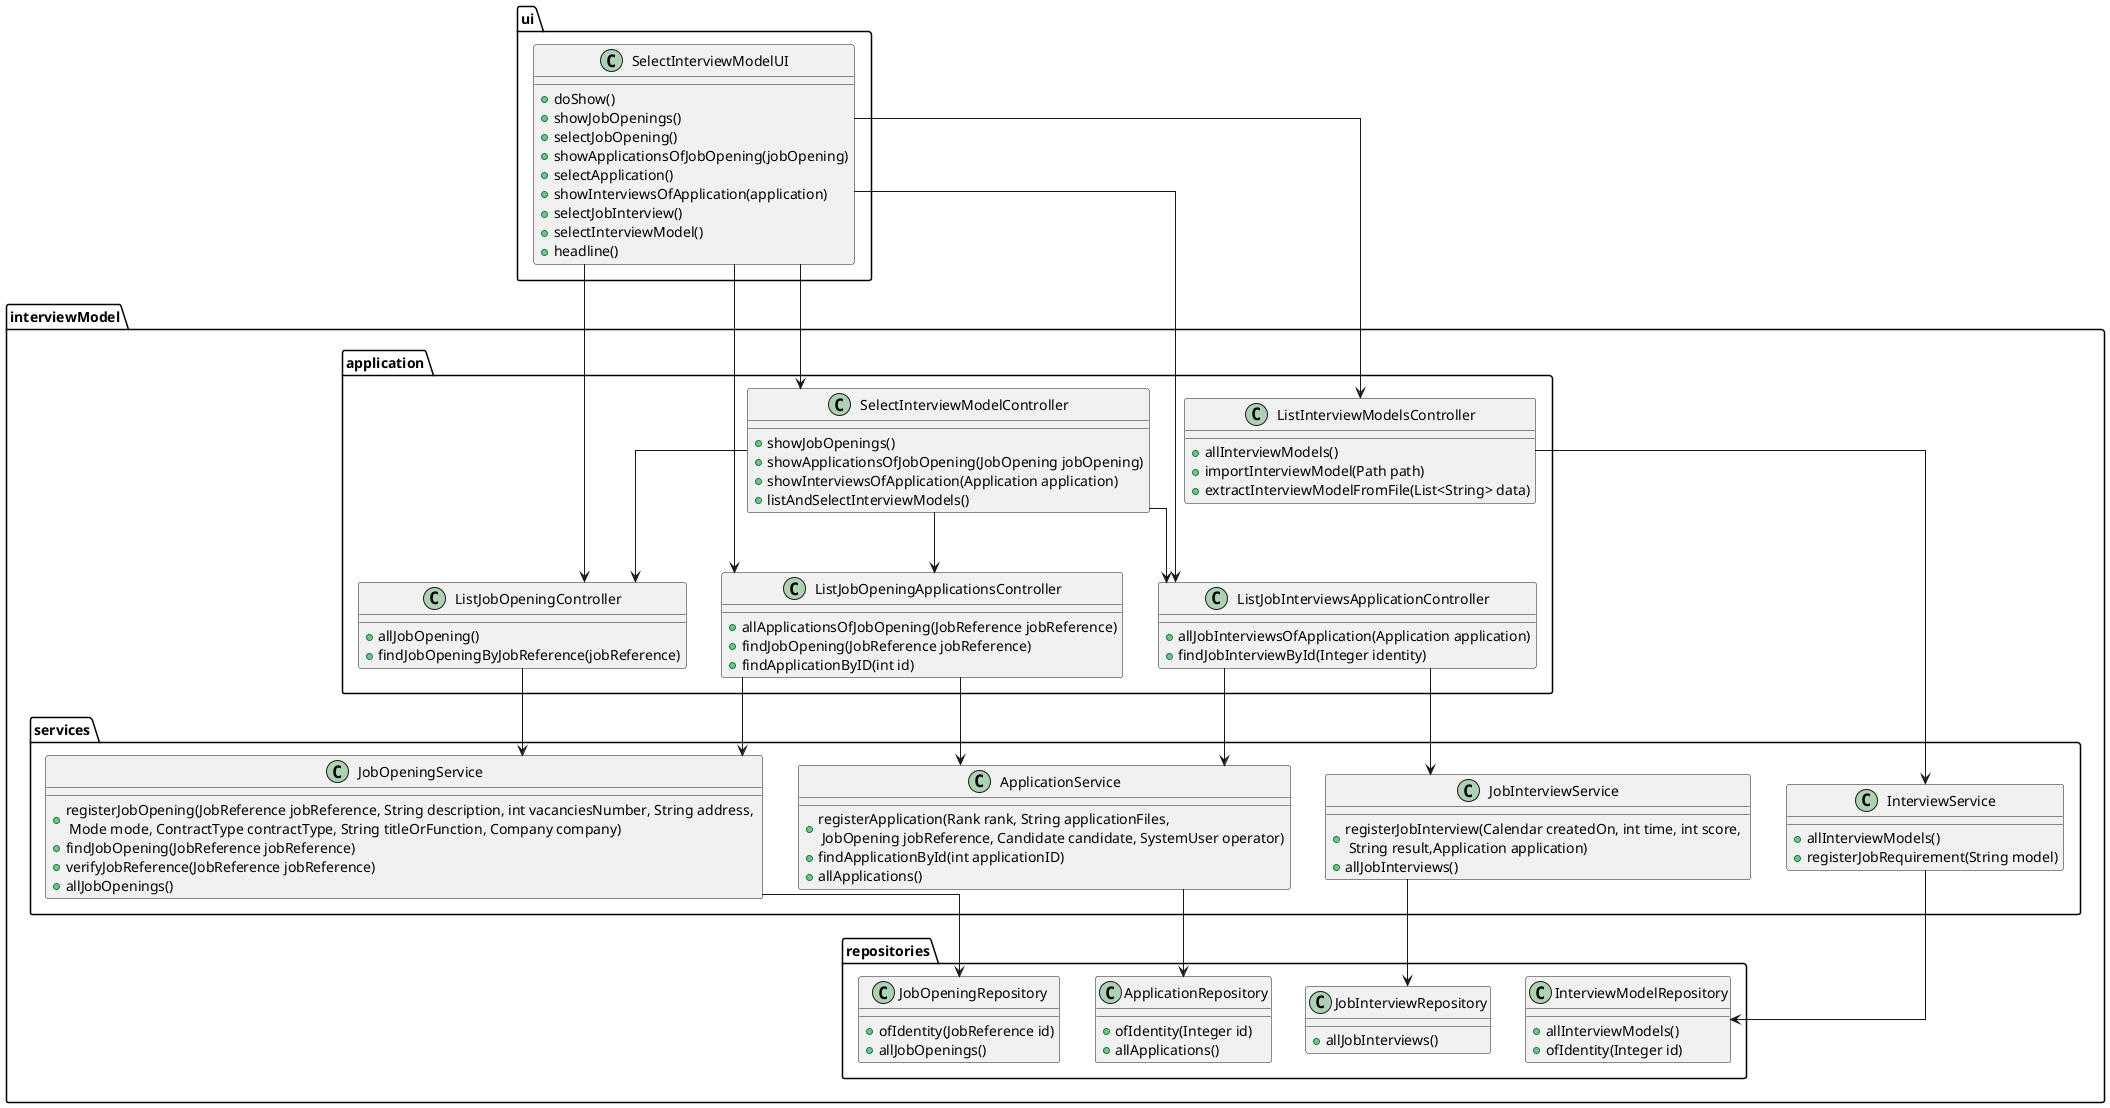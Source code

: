 @startuml
skinparam linetype ortho
'left to right direction

package "ui"{
class SelectInterviewModelUI {
    + doShow()
    + showJobOpenings()
    + selectJobOpening()
    + showApplicationsOfJobOpening(jobOpening)
    + selectApplication()
    + showInterviewsOfApplication(application)
    + selectJobInterview()
    + selectInterviewModel()
    + headline()
}
}
package "interviewModel"{
package "application" {
class ListJobOpeningController {
    + allJobOpening()
    + findJobOpeningByJobReference(jobReference)
}

class ListJobOpeningApplicationsController {
    + allApplicationsOfJobOpening(JobReference jobReference)
    + findJobOpening(JobReference jobReference)
    + findApplicationByID(int id)
}

class ListJobInterviewsApplicationController {
    + allJobInterviewsOfApplication(Application application)
    + findJobInterviewById(Integer identity)
}

class ListInterviewModelsController {
    + allInterviewModels()
    + importInterviewModel(Path path)
    + extractInterviewModelFromFile(List<String> data)
}

class SelectInterviewModelController {
    + showJobOpenings()
    + showApplicationsOfJobOpening(JobOpening jobOpening)
    + showInterviewsOfApplication(Application application)
    + listAndSelectInterviewModels()
}

}


package "services" {
class JobOpeningService {
    + registerJobOpening(JobReference jobReference, String description, int vacanciesNumber, String address, \n Mode mode, ContractType contractType, String titleOrFunction, Company company)
    + findJobOpening(JobReference jobReference)
    + verifyJobReference(JobReference jobReference)
    + allJobOpenings()
}

class ApplicationService {
    + registerApplication(Rank rank, String applicationFiles, \n JobOpening jobReference, Candidate candidate, SystemUser operator)
    + findApplicationById(int applicationID)
    + allApplications()
}

class JobInterviewService {
    + registerJobInterview(Calendar createdOn, int time, int score, \n String result,Application application)
    + allJobInterviews()
}
class InterviewService {
    + allInterviewModels()
    + registerJobRequirement(String model)
}

}


package "repositories" {
class JobInterviewRepository {
    + allJobInterviews()
}

class ApplicationRepository {
    + ofIdentity(Integer id)
    + allApplications()
}

class JobOpeningRepository {
    + ofIdentity(JobReference id)
    + allJobOpenings()
}
class InterviewModelRepository {
    + allInterviewModels()
    + ofIdentity(Integer id)
}

}
}




SelectInterviewModelUI --> ListJobOpeningController
SelectInterviewModelUI --> ListJobOpeningApplicationsController
SelectInterviewModelUI --> ListJobInterviewsApplicationController
SelectInterviewModelUI --> ListInterviewModelsController
SelectInterviewModelUI --> SelectInterviewModelController

ListJobOpeningController --> JobOpeningService
JobOpeningService --> JobOpeningRepository
ListJobOpeningApplicationsController --> JobOpeningService
ListJobOpeningApplicationsController --> ApplicationService
ApplicationService --> ApplicationRepository

ListJobInterviewsApplicationController --> ApplicationService
ListJobInterviewsApplicationController --> JobInterviewService

JobInterviewService --> JobInterviewRepository

ListInterviewModelsController --> InterviewService

InterviewService --> InterviewModelRepository

SelectInterviewModelController --> ListJobOpeningController
SelectInterviewModelController --> ListJobOpeningApplicationsController
SelectInterviewModelController --> ListJobInterviewsApplicationController


@enduml
